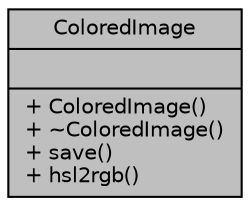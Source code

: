 digraph "ColoredImage"
{
 // LATEX_PDF_SIZE
  edge [fontname="Helvetica",fontsize="10",labelfontname="Helvetica",labelfontsize="10"];
  node [fontname="Helvetica",fontsize="10",shape=record];
  Node1 [label="{ColoredImage\n||+ ColoredImage()\l+ ~ColoredImage()\l+ save()\l+ hsl2rgb()\l}",height=0.2,width=0.4,color="black", fillcolor="grey75", style="filled", fontcolor="black",tooltip=" "];
}
